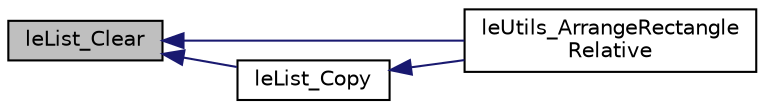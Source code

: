 digraph "leList_Clear"
{
 // INTERACTIVE_SVG=YES
  edge [fontname="Helvetica",fontsize="10",labelfontname="Helvetica",labelfontsize="10"];
  node [fontname="Helvetica",fontsize="10",shape=record];
  rankdir="LR";
  Node3 [label="leList_Clear",height=0.2,width=0.4,color="black", fillcolor="grey75", style="filled", fontcolor="black"];
  Node3 -> Node4 [dir="back",color="midnightblue",fontsize="10",style="solid",fontname="Helvetica"];
  Node4 [label="leUtils_ArrangeRectangle\lRelative",height=0.2,width=0.4,color="black", fillcolor="white", style="filled",URL="$legato__utils_8h.html#a78acf9fdd2b18d98a3b4b2c2fad1d2fa",tooltip="Calculates the position of a rectangle within the given bounds. "];
  Node3 -> Node5 [dir="back",color="midnightblue",fontsize="10",style="solid",fontname="Helvetica"];
  Node5 [label="leList_Copy",height=0.2,width=0.4,color="black", fillcolor="white", style="filled",URL="$legato__list_8h.html#ad6007296b206300aa7f0778145f4cc88",tooltip="Copy list. "];
  Node5 -> Node4 [dir="back",color="midnightblue",fontsize="10",style="solid",fontname="Helvetica"];
}
